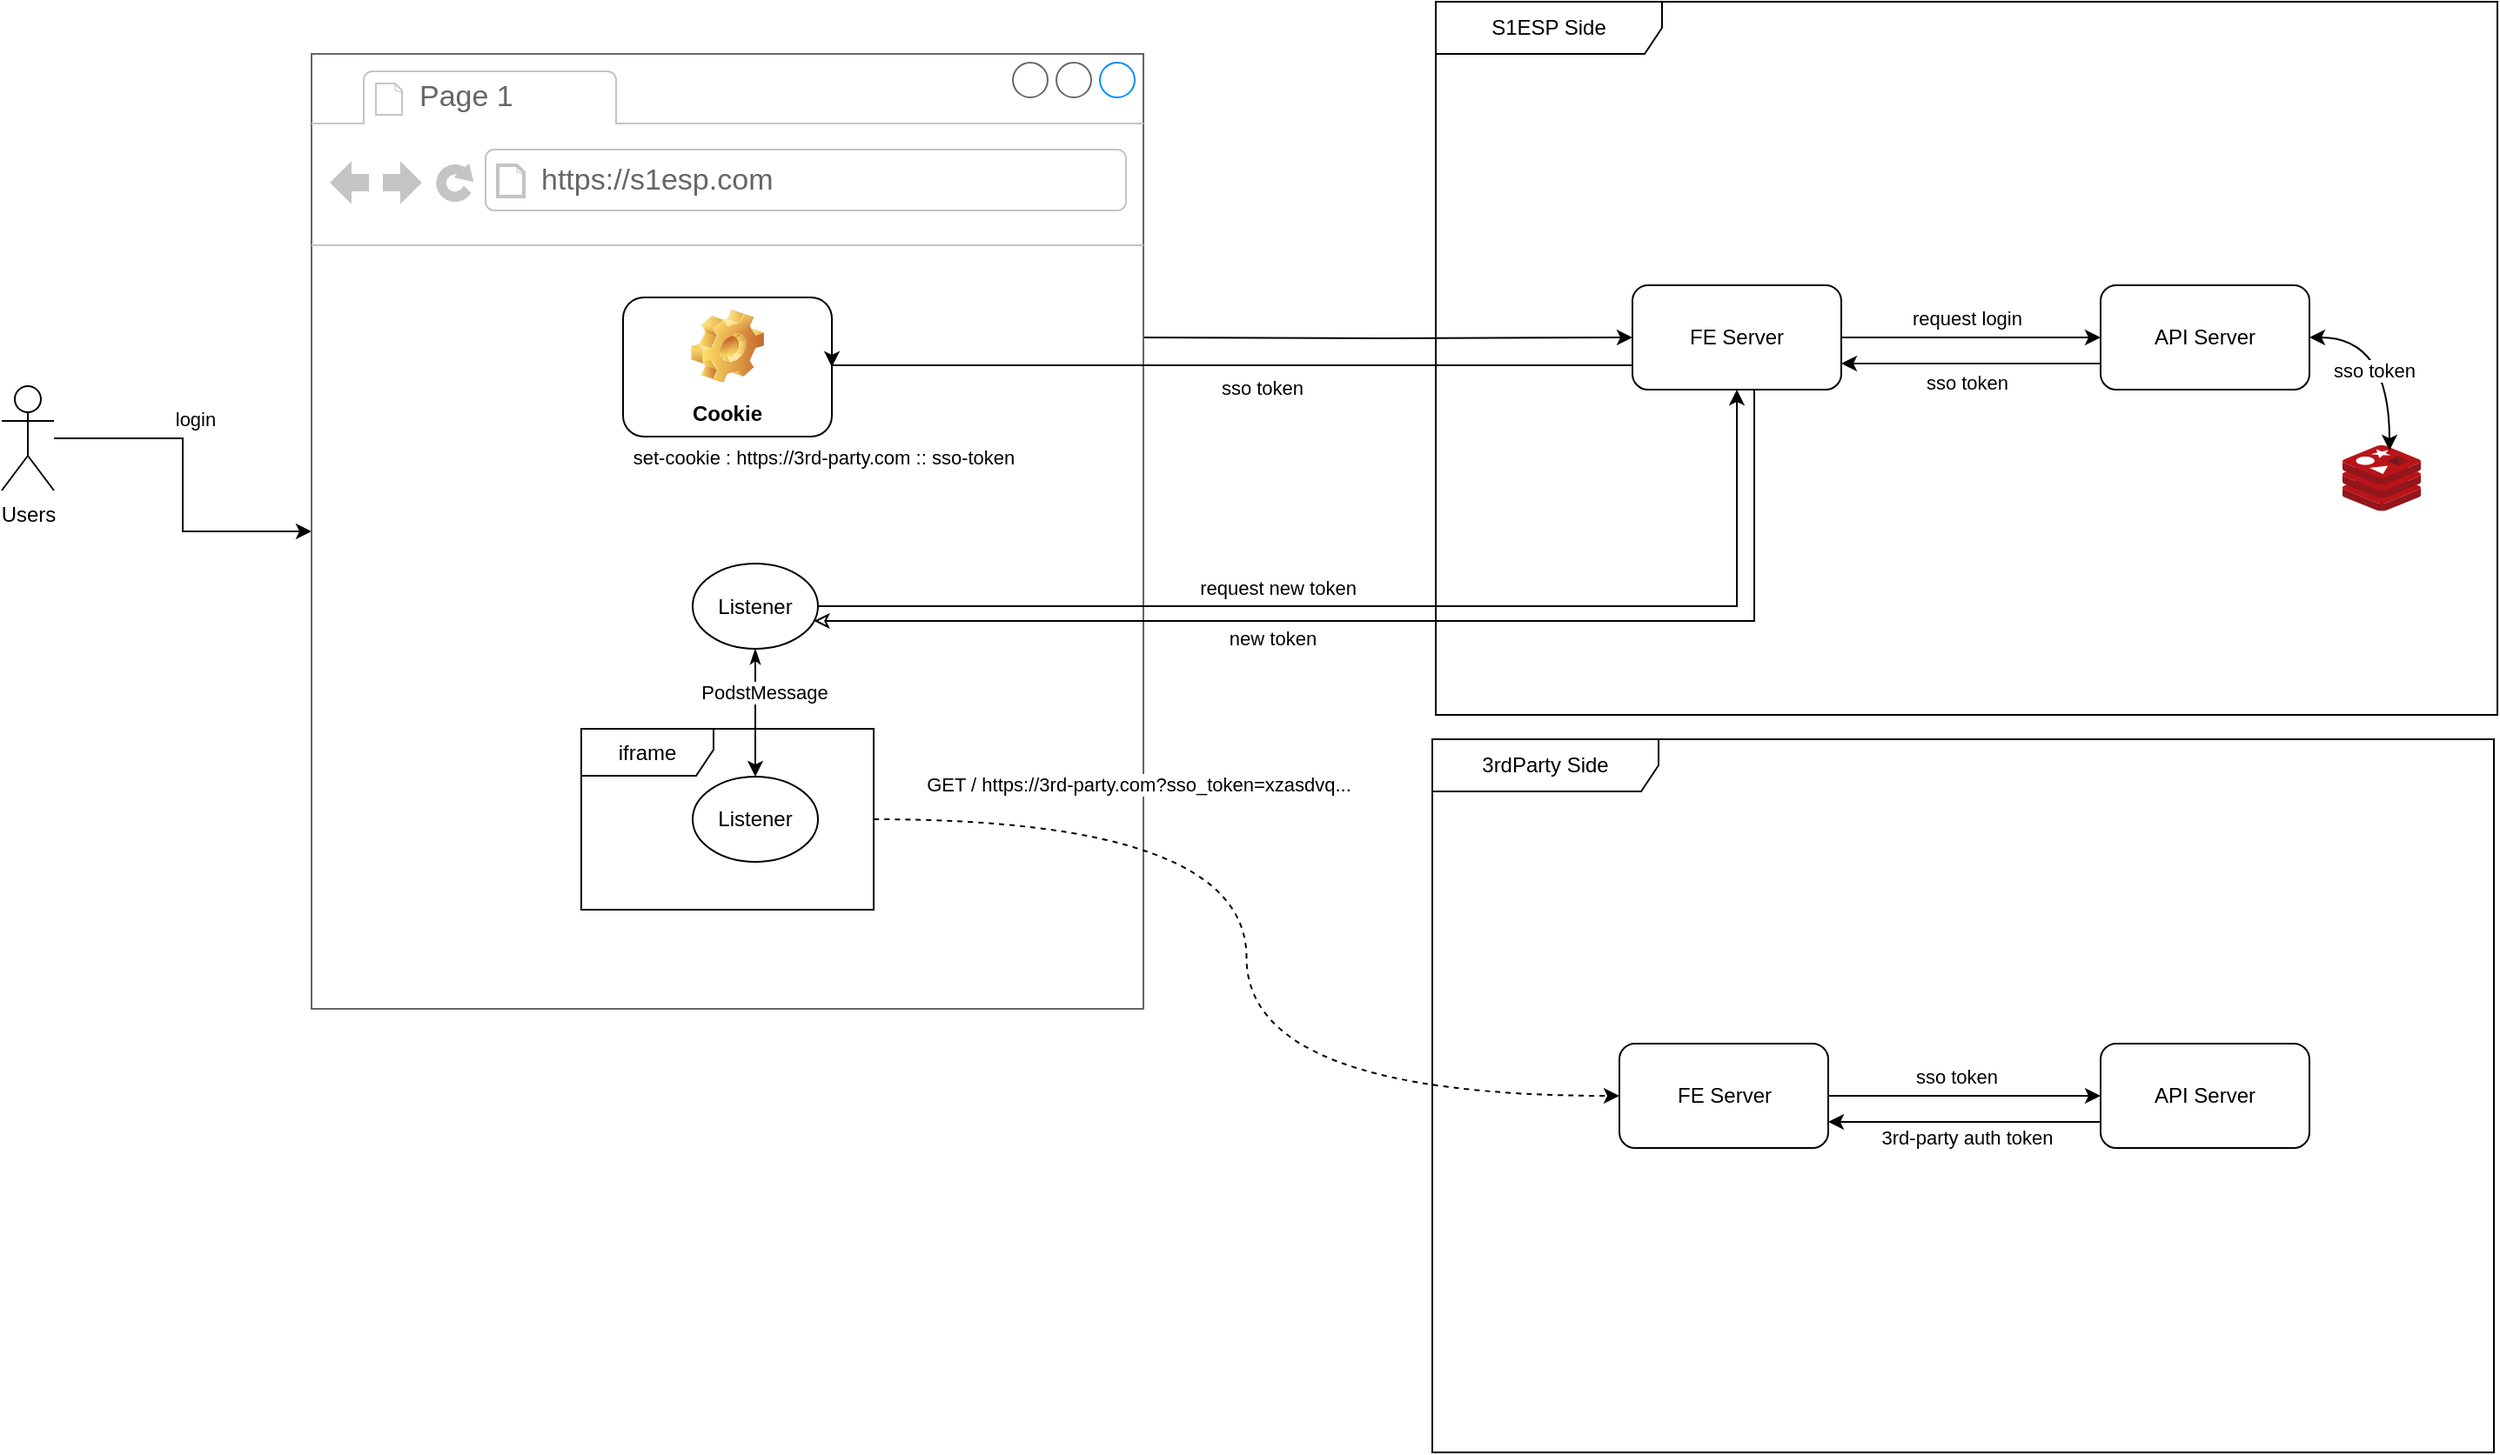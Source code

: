 <mxfile version="26.1.3">
  <diagram name="페이지-1" id="8mMjFByBqZ8wEZKrKUkN">
    <mxGraphModel dx="2074" dy="2555" grid="0" gridSize="10" guides="1" tooltips="1" connect="1" arrows="1" fold="1" page="1" pageScale="1" pageWidth="1600" pageHeight="1400" math="0" shadow="0">
      <root>
        <mxCell id="0" />
        <mxCell id="1" parent="0" />
        <mxCell id="QOJlggBWHbBiH2H2tHko-1" value="S1ESP Side" style="shape=umlFrame;whiteSpace=wrap;html=1;pointerEvents=0;width=130;height=30;" vertex="1" parent="1">
          <mxGeometry x="899" y="-1216" width="610" height="410" as="geometry" />
        </mxCell>
        <mxCell id="QOJlggBWHbBiH2H2tHko-2" value="3rdParty Side" style="shape=umlFrame;whiteSpace=wrap;html=1;pointerEvents=0;width=130;height=30;" vertex="1" parent="1">
          <mxGeometry x="897" y="-792" width="610" height="410" as="geometry" />
        </mxCell>
        <mxCell id="QOJlggBWHbBiH2H2tHko-6" style="edgeStyle=orthogonalEdgeStyle;rounded=0;orthogonalLoop=1;jettySize=auto;html=1;" edge="1" parent="1" source="QOJlggBWHbBiH2H2tHko-3" target="QOJlggBWHbBiH2H2tHko-20">
          <mxGeometry relative="1" as="geometry" />
        </mxCell>
        <mxCell id="QOJlggBWHbBiH2H2tHko-7" value="login" style="edgeLabel;html=1;align=center;verticalAlign=middle;resizable=0;points=[];" vertex="1" connectable="0" parent="QOJlggBWHbBiH2H2tHko-6">
          <mxGeometry x="-0.372" y="2" relative="1" as="geometry">
            <mxPoint x="17" y="-9" as="offset" />
          </mxGeometry>
        </mxCell>
        <mxCell id="QOJlggBWHbBiH2H2tHko-3" value="Users" style="shape=umlActor;verticalLabelPosition=bottom;verticalAlign=top;html=1;outlineConnect=0;" vertex="1" parent="1">
          <mxGeometry x="75" y="-995" width="30" height="60" as="geometry" />
        </mxCell>
        <mxCell id="QOJlggBWHbBiH2H2tHko-14" style="edgeStyle=orthogonalEdgeStyle;rounded=0;orthogonalLoop=1;jettySize=auto;html=1;entryX=1;entryY=0.75;entryDx=0;entryDy=0;exitX=0;exitY=0.75;exitDx=0;exitDy=0;" edge="1" parent="1" source="QOJlggBWHbBiH2H2tHko-4" target="QOJlggBWHbBiH2H2tHko-5">
          <mxGeometry relative="1" as="geometry" />
        </mxCell>
        <mxCell id="QOJlggBWHbBiH2H2tHko-15" value="sso token" style="edgeLabel;html=1;align=center;verticalAlign=middle;resizable=0;points=[];" vertex="1" connectable="0" parent="QOJlggBWHbBiH2H2tHko-14">
          <mxGeometry x="0.06" y="2" relative="1" as="geometry">
            <mxPoint x="2" y="9" as="offset" />
          </mxGeometry>
        </mxCell>
        <mxCell id="QOJlggBWHbBiH2H2tHko-4" value="&lt;div&gt;&lt;span style=&quot;background-color: transparent; color: light-dark(rgb(0, 0, 0), rgb(255, 255, 255));&quot;&gt;API Server&lt;/span&gt;&lt;/div&gt;" style="rounded=1;whiteSpace=wrap;html=1;" vertex="1" parent="1">
          <mxGeometry x="1281" y="-1053" width="120" height="60" as="geometry" />
        </mxCell>
        <mxCell id="QOJlggBWHbBiH2H2tHko-8" style="edgeStyle=orthogonalEdgeStyle;rounded=0;orthogonalLoop=1;jettySize=auto;html=1;" edge="1" parent="1" source="QOJlggBWHbBiH2H2tHko-5" target="QOJlggBWHbBiH2H2tHko-4">
          <mxGeometry relative="1" as="geometry" />
        </mxCell>
        <mxCell id="QOJlggBWHbBiH2H2tHko-9" value="request login" style="edgeLabel;html=1;align=center;verticalAlign=middle;resizable=0;points=[];" vertex="1" connectable="0" parent="QOJlggBWHbBiH2H2tHko-8">
          <mxGeometry x="-0.223" relative="1" as="geometry">
            <mxPoint x="14" y="-11" as="offset" />
          </mxGeometry>
        </mxCell>
        <mxCell id="QOJlggBWHbBiH2H2tHko-5" value="FE Server" style="rounded=1;whiteSpace=wrap;html=1;" vertex="1" parent="1">
          <mxGeometry x="1012" y="-1053" width="120" height="60" as="geometry" />
        </mxCell>
        <mxCell id="QOJlggBWHbBiH2H2tHko-32" style="edgeStyle=orthogonalEdgeStyle;rounded=0;orthogonalLoop=1;jettySize=auto;html=1;" edge="1" parent="1" source="QOJlggBWHbBiH2H2tHko-10" target="QOJlggBWHbBiH2H2tHko-11">
          <mxGeometry relative="1" as="geometry" />
        </mxCell>
        <mxCell id="QOJlggBWHbBiH2H2tHko-35" value="sso token" style="edgeLabel;html=1;align=center;verticalAlign=middle;resizable=0;points=[];" vertex="1" connectable="0" parent="QOJlggBWHbBiH2H2tHko-32">
          <mxGeometry x="-0.119" y="1" relative="1" as="geometry">
            <mxPoint x="4" y="-10" as="offset" />
          </mxGeometry>
        </mxCell>
        <mxCell id="QOJlggBWHbBiH2H2tHko-10" value="FE Server" style="rounded=1;whiteSpace=wrap;html=1;" vertex="1" parent="1">
          <mxGeometry x="1004.5" y="-617" width="120" height="60" as="geometry" />
        </mxCell>
        <mxCell id="QOJlggBWHbBiH2H2tHko-36" style="edgeStyle=orthogonalEdgeStyle;rounded=0;orthogonalLoop=1;jettySize=auto;html=1;entryX=1;entryY=0.75;entryDx=0;entryDy=0;" edge="1" parent="1" source="QOJlggBWHbBiH2H2tHko-11" target="QOJlggBWHbBiH2H2tHko-10">
          <mxGeometry relative="1" as="geometry">
            <Array as="points">
              <mxPoint x="1247" y="-572" />
              <mxPoint x="1247" y="-572" />
            </Array>
          </mxGeometry>
        </mxCell>
        <mxCell id="QOJlggBWHbBiH2H2tHko-37" value="3rd-party auth token" style="edgeLabel;html=1;align=center;verticalAlign=middle;resizable=0;points=[];" vertex="1" connectable="0" parent="QOJlggBWHbBiH2H2tHko-36">
          <mxGeometry x="0.075" y="-4" relative="1" as="geometry">
            <mxPoint x="7" y="13" as="offset" />
          </mxGeometry>
        </mxCell>
        <mxCell id="QOJlggBWHbBiH2H2tHko-11" value="&lt;div&gt;&lt;span style=&quot;background-color: transparent; color: light-dark(rgb(0, 0, 0), rgb(255, 255, 255));&quot;&gt;API Server&lt;/span&gt;&lt;/div&gt;" style="rounded=1;whiteSpace=wrap;html=1;" vertex="1" parent="1">
          <mxGeometry x="1281" y="-617" width="120" height="60" as="geometry" />
        </mxCell>
        <mxCell id="QOJlggBWHbBiH2H2tHko-24" style="edgeStyle=orthogonalEdgeStyle;rounded=0;orthogonalLoop=1;jettySize=auto;html=1;" edge="1" parent="1" target="QOJlggBWHbBiH2H2tHko-5">
          <mxGeometry relative="1" as="geometry">
            <mxPoint x="727" y="-1023" as="sourcePoint" />
          </mxGeometry>
        </mxCell>
        <mxCell id="QOJlggBWHbBiH2H2tHko-20" value="" style="strokeWidth=1;shadow=0;dashed=0;align=center;html=1;shape=mxgraph.mockup.containers.browserWindow;rSize=0;strokeColor=#666666;strokeColor2=#008cff;strokeColor3=#c4c4c4;mainText=,;recursiveResize=0;" vertex="1" parent="1">
          <mxGeometry x="253" y="-1186" width="478" height="549" as="geometry" />
        </mxCell>
        <mxCell id="QOJlggBWHbBiH2H2tHko-21" value="Page 1" style="strokeWidth=1;shadow=0;dashed=0;align=center;html=1;shape=mxgraph.mockup.containers.anchor;fontSize=17;fontColor=#666666;align=left;whiteSpace=wrap;" vertex="1" parent="QOJlggBWHbBiH2H2tHko-20">
          <mxGeometry x="60" y="12" width="110" height="26" as="geometry" />
        </mxCell>
        <mxCell id="QOJlggBWHbBiH2H2tHko-22" value="https://s1esp.com" style="strokeWidth=1;shadow=0;dashed=0;align=center;html=1;shape=mxgraph.mockup.containers.anchor;rSize=0;fontSize=17;fontColor=#666666;align=left;" vertex="1" parent="QOJlggBWHbBiH2H2tHko-20">
          <mxGeometry x="130" y="60" width="250" height="26" as="geometry" />
        </mxCell>
        <mxCell id="QOJlggBWHbBiH2H2tHko-27" value="Cookie" style="label;whiteSpace=wrap;html=1;align=center;verticalAlign=bottom;spacingLeft=0;spacingBottom=4;imageAlign=center;imageVerticalAlign=top;image=img/clipart/Gear_128x128.png" vertex="1" parent="QOJlggBWHbBiH2H2tHko-20">
          <mxGeometry x="179" y="140" width="120" height="80" as="geometry" />
        </mxCell>
        <mxCell id="QOJlggBWHbBiH2H2tHko-28" value="iframe" style="shape=umlFrame;whiteSpace=wrap;html=1;pointerEvents=0;width=76;height=27;" vertex="1" parent="QOJlggBWHbBiH2H2tHko-20">
          <mxGeometry x="155" y="388" width="168" height="104" as="geometry" />
        </mxCell>
        <mxCell id="QOJlggBWHbBiH2H2tHko-48" value="Listener" style="ellipse;whiteSpace=wrap;html=1;" vertex="1" parent="QOJlggBWHbBiH2H2tHko-20">
          <mxGeometry x="219" y="293" width="72" height="49" as="geometry" />
        </mxCell>
        <mxCell id="QOJlggBWHbBiH2H2tHko-50" style="edgeStyle=orthogonalEdgeStyle;rounded=0;orthogonalLoop=1;jettySize=auto;html=1;entryX=0.5;entryY=1;entryDx=0;entryDy=0;endArrow=classicThin;endFill=1;startArrow=classic;startFill=1;" edge="1" parent="QOJlggBWHbBiH2H2tHko-20" source="QOJlggBWHbBiH2H2tHko-49" target="QOJlggBWHbBiH2H2tHko-48">
          <mxGeometry relative="1" as="geometry" />
        </mxCell>
        <mxCell id="QOJlggBWHbBiH2H2tHko-51" value="PodstMessage" style="edgeLabel;html=1;align=center;verticalAlign=middle;resizable=0;points=[];" vertex="1" connectable="0" parent="QOJlggBWHbBiH2H2tHko-50">
          <mxGeometry x="0.401" relative="1" as="geometry">
            <mxPoint x="5" y="3" as="offset" />
          </mxGeometry>
        </mxCell>
        <mxCell id="QOJlggBWHbBiH2H2tHko-49" value="Listener" style="ellipse;whiteSpace=wrap;html=1;" vertex="1" parent="QOJlggBWHbBiH2H2tHko-20">
          <mxGeometry x="219" y="415.5" width="72" height="49" as="geometry" />
        </mxCell>
        <mxCell id="QOJlggBWHbBiH2H2tHko-25" style="edgeStyle=orthogonalEdgeStyle;rounded=0;orthogonalLoop=1;jettySize=auto;html=1;entryX=1;entryY=0.5;entryDx=0;entryDy=0;" edge="1" parent="1" source="QOJlggBWHbBiH2H2tHko-5" target="QOJlggBWHbBiH2H2tHko-27">
          <mxGeometry relative="1" as="geometry">
            <Array as="points">
              <mxPoint x="869" y="-1007" />
              <mxPoint x="869" y="-1007" />
            </Array>
          </mxGeometry>
        </mxCell>
        <mxCell id="QOJlggBWHbBiH2H2tHko-26" value="sso token" style="edgeLabel;html=1;align=center;verticalAlign=middle;resizable=0;points=[];" vertex="1" connectable="0" parent="QOJlggBWHbBiH2H2tHko-25">
          <mxGeometry x="0.62" y="-1" relative="1" as="geometry">
            <mxPoint x="160" y="14" as="offset" />
          </mxGeometry>
        </mxCell>
        <mxCell id="QOJlggBWHbBiH2H2tHko-45" value="set-cookie : https://3rd-party.com :: sso-token" style="edgeLabel;html=1;align=center;verticalAlign=middle;resizable=0;points=[];" vertex="1" connectable="0" parent="QOJlggBWHbBiH2H2tHko-25">
          <mxGeometry x="0.631" y="1" relative="1" as="geometry">
            <mxPoint x="-89" y="52" as="offset" />
          </mxGeometry>
        </mxCell>
        <mxCell id="QOJlggBWHbBiH2H2tHko-31" style="edgeStyle=orthogonalEdgeStyle;rounded=0;orthogonalLoop=1;jettySize=auto;html=1;entryX=0;entryY=0.5;entryDx=0;entryDy=0;curved=1;dashed=1;" edge="1" parent="1" source="QOJlggBWHbBiH2H2tHko-28" target="QOJlggBWHbBiH2H2tHko-10">
          <mxGeometry relative="1" as="geometry" />
        </mxCell>
        <mxCell id="QOJlggBWHbBiH2H2tHko-33" value="GET / https://3rd-party.com?sso_token=xzasdvq..." style="edgeLabel;html=1;align=center;verticalAlign=middle;resizable=0;points=[];" vertex="1" connectable="0" parent="QOJlggBWHbBiH2H2tHko-31">
          <mxGeometry x="0.038" y="5" relative="1" as="geometry">
            <mxPoint x="-68" y="-111" as="offset" />
          </mxGeometry>
        </mxCell>
        <mxCell id="QOJlggBWHbBiH2H2tHko-42" value="" style="image;sketch=0;aspect=fixed;html=1;points=[];align=center;fontSize=12;image=img/lib/mscae/Cache_Redis_Product.svg;" vertex="1" parent="1">
          <mxGeometry x="1420" y="-961" width="45" height="37.8" as="geometry" />
        </mxCell>
        <mxCell id="QOJlggBWHbBiH2H2tHko-43" style="edgeStyle=orthogonalEdgeStyle;rounded=0;orthogonalLoop=1;jettySize=auto;html=1;entryX=0.6;entryY=0.079;entryDx=0;entryDy=0;entryPerimeter=0;curved=1;startArrow=classic;startFill=1;" edge="1" parent="1" source="QOJlggBWHbBiH2H2tHko-4" target="QOJlggBWHbBiH2H2tHko-42">
          <mxGeometry relative="1" as="geometry" />
        </mxCell>
        <mxCell id="QOJlggBWHbBiH2H2tHko-44" value="sso token" style="edgeLabel;html=1;align=center;verticalAlign=middle;resizable=0;points=[];" vertex="1" connectable="0" parent="QOJlggBWHbBiH2H2tHko-43">
          <mxGeometry x="-0.441" y="-14" relative="1" as="geometry">
            <mxPoint x="6" y="5" as="offset" />
          </mxGeometry>
        </mxCell>
        <mxCell id="QOJlggBWHbBiH2H2tHko-52" style="edgeStyle=orthogonalEdgeStyle;rounded=0;orthogonalLoop=1;jettySize=auto;html=1;exitX=1;exitY=0.5;exitDx=0;exitDy=0;" edge="1" parent="1" source="QOJlggBWHbBiH2H2tHko-48" target="QOJlggBWHbBiH2H2tHko-5">
          <mxGeometry relative="1" as="geometry">
            <Array as="points">
              <mxPoint x="1072" y="-868" />
            </Array>
          </mxGeometry>
        </mxCell>
        <mxCell id="QOJlggBWHbBiH2H2tHko-53" value="request new token" style="edgeLabel;html=1;align=center;verticalAlign=middle;resizable=0;points=[];" vertex="1" connectable="0" parent="QOJlggBWHbBiH2H2tHko-52">
          <mxGeometry x="-0.231" y="3" relative="1" as="geometry">
            <mxPoint x="13" y="-8" as="offset" />
          </mxGeometry>
        </mxCell>
        <mxCell id="QOJlggBWHbBiH2H2tHko-56" style="rounded=0;orthogonalLoop=1;jettySize=auto;html=1;startArrow=classic;startFill=0;endArrow=none;entryX=0.75;entryY=1;entryDx=0;entryDy=0;edgeStyle=orthogonalEdgeStyle;" edge="1" parent="1" source="QOJlggBWHbBiH2H2tHko-48" target="QOJlggBWHbBiH2H2tHko-5">
          <mxGeometry relative="1" as="geometry">
            <mxPoint x="1087" y="-995" as="targetPoint" />
            <Array as="points">
              <mxPoint x="1082" y="-860" />
              <mxPoint x="1082" y="-993" />
            </Array>
          </mxGeometry>
        </mxCell>
        <mxCell id="QOJlggBWHbBiH2H2tHko-57" value="new token" style="edgeLabel;html=1;align=center;verticalAlign=middle;resizable=0;points=[];" vertex="1" connectable="0" parent="QOJlggBWHbBiH2H2tHko-56">
          <mxGeometry x="-0.216" y="-1" relative="1" as="geometry">
            <mxPoint x="-9" y="9" as="offset" />
          </mxGeometry>
        </mxCell>
      </root>
    </mxGraphModel>
  </diagram>
</mxfile>

